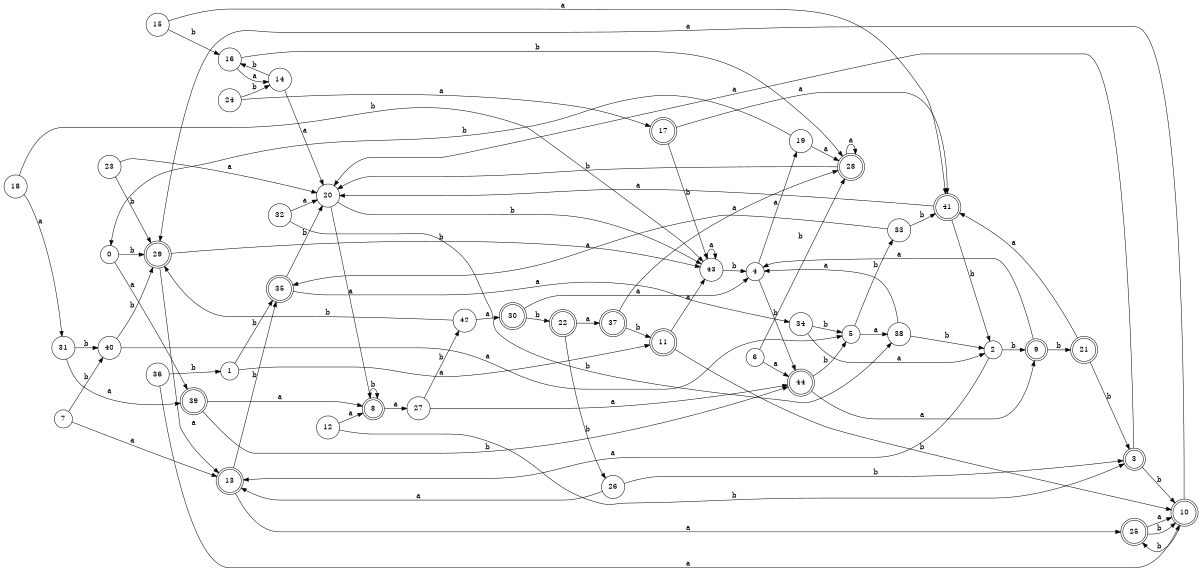 digraph n36_10 {
__start0 [label="" shape="none"];

rankdir=LR;
size="8,5";

s0 [style="filled", color="black", fillcolor="white" shape="circle", label="0"];
s1 [style="filled", color="black", fillcolor="white" shape="circle", label="1"];
s2 [style="filled", color="black", fillcolor="white" shape="circle", label="2"];
s3 [style="rounded,filled", color="black", fillcolor="white" shape="doublecircle", label="3"];
s4 [style="filled", color="black", fillcolor="white" shape="circle", label="4"];
s5 [style="filled", color="black", fillcolor="white" shape="circle", label="5"];
s6 [style="filled", color="black", fillcolor="white" shape="circle", label="6"];
s7 [style="filled", color="black", fillcolor="white" shape="circle", label="7"];
s8 [style="rounded,filled", color="black", fillcolor="white" shape="doublecircle", label="8"];
s9 [style="rounded,filled", color="black", fillcolor="white" shape="doublecircle", label="9"];
s10 [style="rounded,filled", color="black", fillcolor="white" shape="doublecircle", label="10"];
s11 [style="rounded,filled", color="black", fillcolor="white" shape="doublecircle", label="11"];
s12 [style="filled", color="black", fillcolor="white" shape="circle", label="12"];
s13 [style="rounded,filled", color="black", fillcolor="white" shape="doublecircle", label="13"];
s14 [style="filled", color="black", fillcolor="white" shape="circle", label="14"];
s15 [style="filled", color="black", fillcolor="white" shape="circle", label="15"];
s16 [style="filled", color="black", fillcolor="white" shape="circle", label="16"];
s17 [style="rounded,filled", color="black", fillcolor="white" shape="doublecircle", label="17"];
s18 [style="filled", color="black", fillcolor="white" shape="circle", label="18"];
s19 [style="filled", color="black", fillcolor="white" shape="circle", label="19"];
s20 [style="filled", color="black", fillcolor="white" shape="circle", label="20"];
s21 [style="rounded,filled", color="black", fillcolor="white" shape="doublecircle", label="21"];
s22 [style="rounded,filled", color="black", fillcolor="white" shape="doublecircle", label="22"];
s23 [style="filled", color="black", fillcolor="white" shape="circle", label="23"];
s24 [style="filled", color="black", fillcolor="white" shape="circle", label="24"];
s25 [style="rounded,filled", color="black", fillcolor="white" shape="doublecircle", label="25"];
s26 [style="filled", color="black", fillcolor="white" shape="circle", label="26"];
s27 [style="filled", color="black", fillcolor="white" shape="circle", label="27"];
s28 [style="rounded,filled", color="black", fillcolor="white" shape="doublecircle", label="28"];
s29 [style="rounded,filled", color="black", fillcolor="white" shape="doublecircle", label="29"];
s30 [style="rounded,filled", color="black", fillcolor="white" shape="doublecircle", label="30"];
s31 [style="filled", color="black", fillcolor="white" shape="circle", label="31"];
s32 [style="filled", color="black", fillcolor="white" shape="circle", label="32"];
s33 [style="filled", color="black", fillcolor="white" shape="circle", label="33"];
s34 [style="filled", color="black", fillcolor="white" shape="circle", label="34"];
s35 [style="rounded,filled", color="black", fillcolor="white" shape="doublecircle", label="35"];
s36 [style="filled", color="black", fillcolor="white" shape="circle", label="36"];
s37 [style="rounded,filled", color="black", fillcolor="white" shape="doublecircle", label="37"];
s38 [style="filled", color="black", fillcolor="white" shape="circle", label="38"];
s39 [style="rounded,filled", color="black", fillcolor="white" shape="doublecircle", label="39"];
s40 [style="filled", color="black", fillcolor="white" shape="circle", label="40"];
s41 [style="rounded,filled", color="black", fillcolor="white" shape="doublecircle", label="41"];
s42 [style="filled", color="black", fillcolor="white" shape="circle", label="42"];
s43 [style="filled", color="black", fillcolor="white" shape="circle", label="43"];
s44 [style="rounded,filled", color="black", fillcolor="white" shape="doublecircle", label="44"];
s0 -> s39 [label="a"];
s0 -> s29 [label="b"];
s1 -> s11 [label="a"];
s1 -> s35 [label="b"];
s2 -> s13 [label="a"];
s2 -> s9 [label="b"];
s3 -> s20 [label="a"];
s3 -> s10 [label="b"];
s4 -> s19 [label="a"];
s4 -> s44 [label="b"];
s5 -> s38 [label="a"];
s5 -> s33 [label="b"];
s6 -> s44 [label="a"];
s6 -> s28 [label="b"];
s7 -> s13 [label="a"];
s7 -> s40 [label="b"];
s8 -> s27 [label="a"];
s8 -> s8 [label="b"];
s9 -> s4 [label="a"];
s9 -> s21 [label="b"];
s10 -> s29 [label="a"];
s10 -> s25 [label="b"];
s11 -> s43 [label="a"];
s11 -> s10 [label="b"];
s12 -> s8 [label="a"];
s12 -> s3 [label="b"];
s13 -> s25 [label="a"];
s13 -> s35 [label="b"];
s14 -> s20 [label="a"];
s14 -> s16 [label="b"];
s15 -> s41 [label="a"];
s15 -> s16 [label="b"];
s16 -> s14 [label="a"];
s16 -> s28 [label="b"];
s17 -> s41 [label="a"];
s17 -> s43 [label="b"];
s18 -> s31 [label="a"];
s18 -> s43 [label="b"];
s19 -> s28 [label="a"];
s19 -> s0 [label="b"];
s20 -> s8 [label="a"];
s20 -> s43 [label="b"];
s21 -> s41 [label="a"];
s21 -> s3 [label="b"];
s22 -> s37 [label="a"];
s22 -> s26 [label="b"];
s23 -> s20 [label="a"];
s23 -> s29 [label="b"];
s24 -> s17 [label="a"];
s24 -> s14 [label="b"];
s25 -> s10 [label="a"];
s25 -> s10 [label="b"];
s26 -> s13 [label="a"];
s26 -> s3 [label="b"];
s27 -> s44 [label="a"];
s27 -> s42 [label="b"];
s28 -> s28 [label="a"];
s28 -> s20 [label="b"];
s29 -> s13 [label="a"];
s29 -> s43 [label="b"];
s30 -> s4 [label="a"];
s30 -> s22 [label="b"];
s31 -> s39 [label="a"];
s31 -> s40 [label="b"];
s32 -> s20 [label="a"];
s32 -> s38 [label="b"];
s33 -> s35 [label="a"];
s33 -> s41 [label="b"];
s34 -> s2 [label="a"];
s34 -> s5 [label="b"];
s35 -> s34 [label="a"];
s35 -> s20 [label="b"];
s36 -> s10 [label="a"];
s36 -> s1 [label="b"];
s37 -> s28 [label="a"];
s37 -> s11 [label="b"];
s38 -> s4 [label="a"];
s38 -> s2 [label="b"];
s39 -> s8 [label="a"];
s39 -> s44 [label="b"];
s40 -> s5 [label="a"];
s40 -> s29 [label="b"];
s41 -> s20 [label="a"];
s41 -> s2 [label="b"];
s42 -> s30 [label="a"];
s42 -> s29 [label="b"];
s43 -> s43 [label="a"];
s43 -> s4 [label="b"];
s44 -> s9 [label="a"];
s44 -> s5 [label="b"];

}